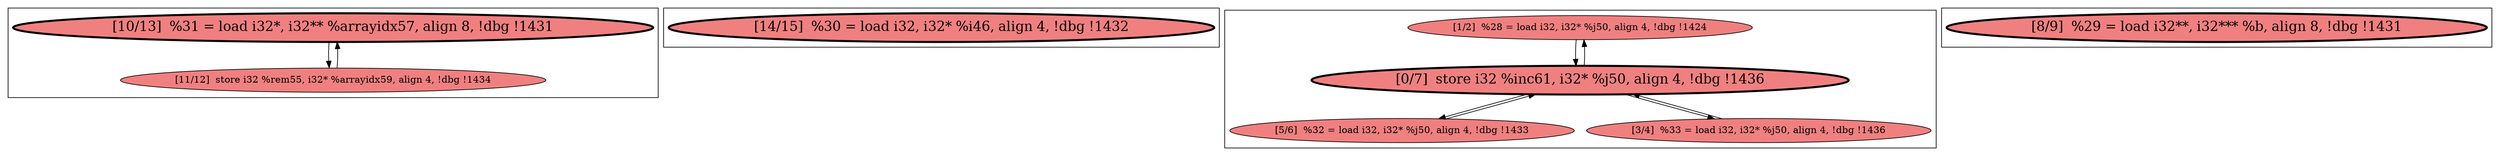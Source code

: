
digraph G {





subgraph cluster3 {


node2561 [penwidth=3.0,fontsize=20,fillcolor=lightcoral,label="[10/13]  %31 = load i32*, i32** %arrayidx57, align 8, !dbg !1431",shape=ellipse,style=filled ]
node2560 [fillcolor=lightcoral,label="[11/12]  store i32 %rem55, i32* %arrayidx59, align 4, !dbg !1434",shape=ellipse,style=filled ]

node2560->node2561 [ ]
node2561->node2560 [ ]


}

subgraph cluster2 {


node2559 [penwidth=3.0,fontsize=20,fillcolor=lightcoral,label="[14/15]  %30 = load i32, i32* %i46, align 4, !dbg !1432",shape=ellipse,style=filled ]



}

subgraph cluster0 {


node2557 [fillcolor=lightcoral,label="[1/2]  %28 = load i32, i32* %j50, align 4, !dbg !1424",shape=ellipse,style=filled ]
node2556 [penwidth=3.0,fontsize=20,fillcolor=lightcoral,label="[0/7]  store i32 %inc61, i32* %j50, align 4, !dbg !1436",shape=ellipse,style=filled ]
node2554 [fillcolor=lightcoral,label="[5/6]  %32 = load i32, i32* %j50, align 4, !dbg !1433",shape=ellipse,style=filled ]
node2555 [fillcolor=lightcoral,label="[3/4]  %33 = load i32, i32* %j50, align 4, !dbg !1436",shape=ellipse,style=filled ]

node2556->node2555 [ ]
node2555->node2556 [ ]
node2556->node2557 [ ]
node2557->node2556 [ ]
node2556->node2554 [ ]
node2554->node2556 [ ]


}

subgraph cluster1 {


node2558 [penwidth=3.0,fontsize=20,fillcolor=lightcoral,label="[8/9]  %29 = load i32**, i32*** %b, align 8, !dbg !1431",shape=ellipse,style=filled ]



}

}

